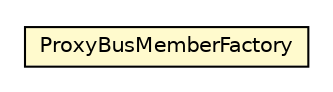 #!/usr/local/bin/dot
#
# Class diagram 
# Generated by UMLGraph version R5_6-24-gf6e263 (http://www.umlgraph.org/)
#

digraph G {
	edge [fontname="Helvetica",fontsize=10,labelfontname="Helvetica",labelfontsize=10];
	node [fontname="Helvetica",fontsize=10,shape=plaintext];
	nodesep=0.25;
	ranksep=0.5;
	// org.universAAL.ri.gateway.proxies.ProxyBusMemberFactory
	c6665285 [label=<<table title="org.universAAL.ri.gateway.proxies.ProxyBusMemberFactory" border="0" cellborder="1" cellspacing="0" cellpadding="2" port="p" bgcolor="lemonChiffon" href="./ProxyBusMemberFactory.html">
		<tr><td><table border="0" cellspacing="0" cellpadding="1">
<tr><td align="center" balign="center"> ProxyBusMemberFactory </td></tr>
		</table></td></tr>
		</table>>, URL="./ProxyBusMemberFactory.html", fontname="Helvetica", fontcolor="black", fontsize=10.0];
}

